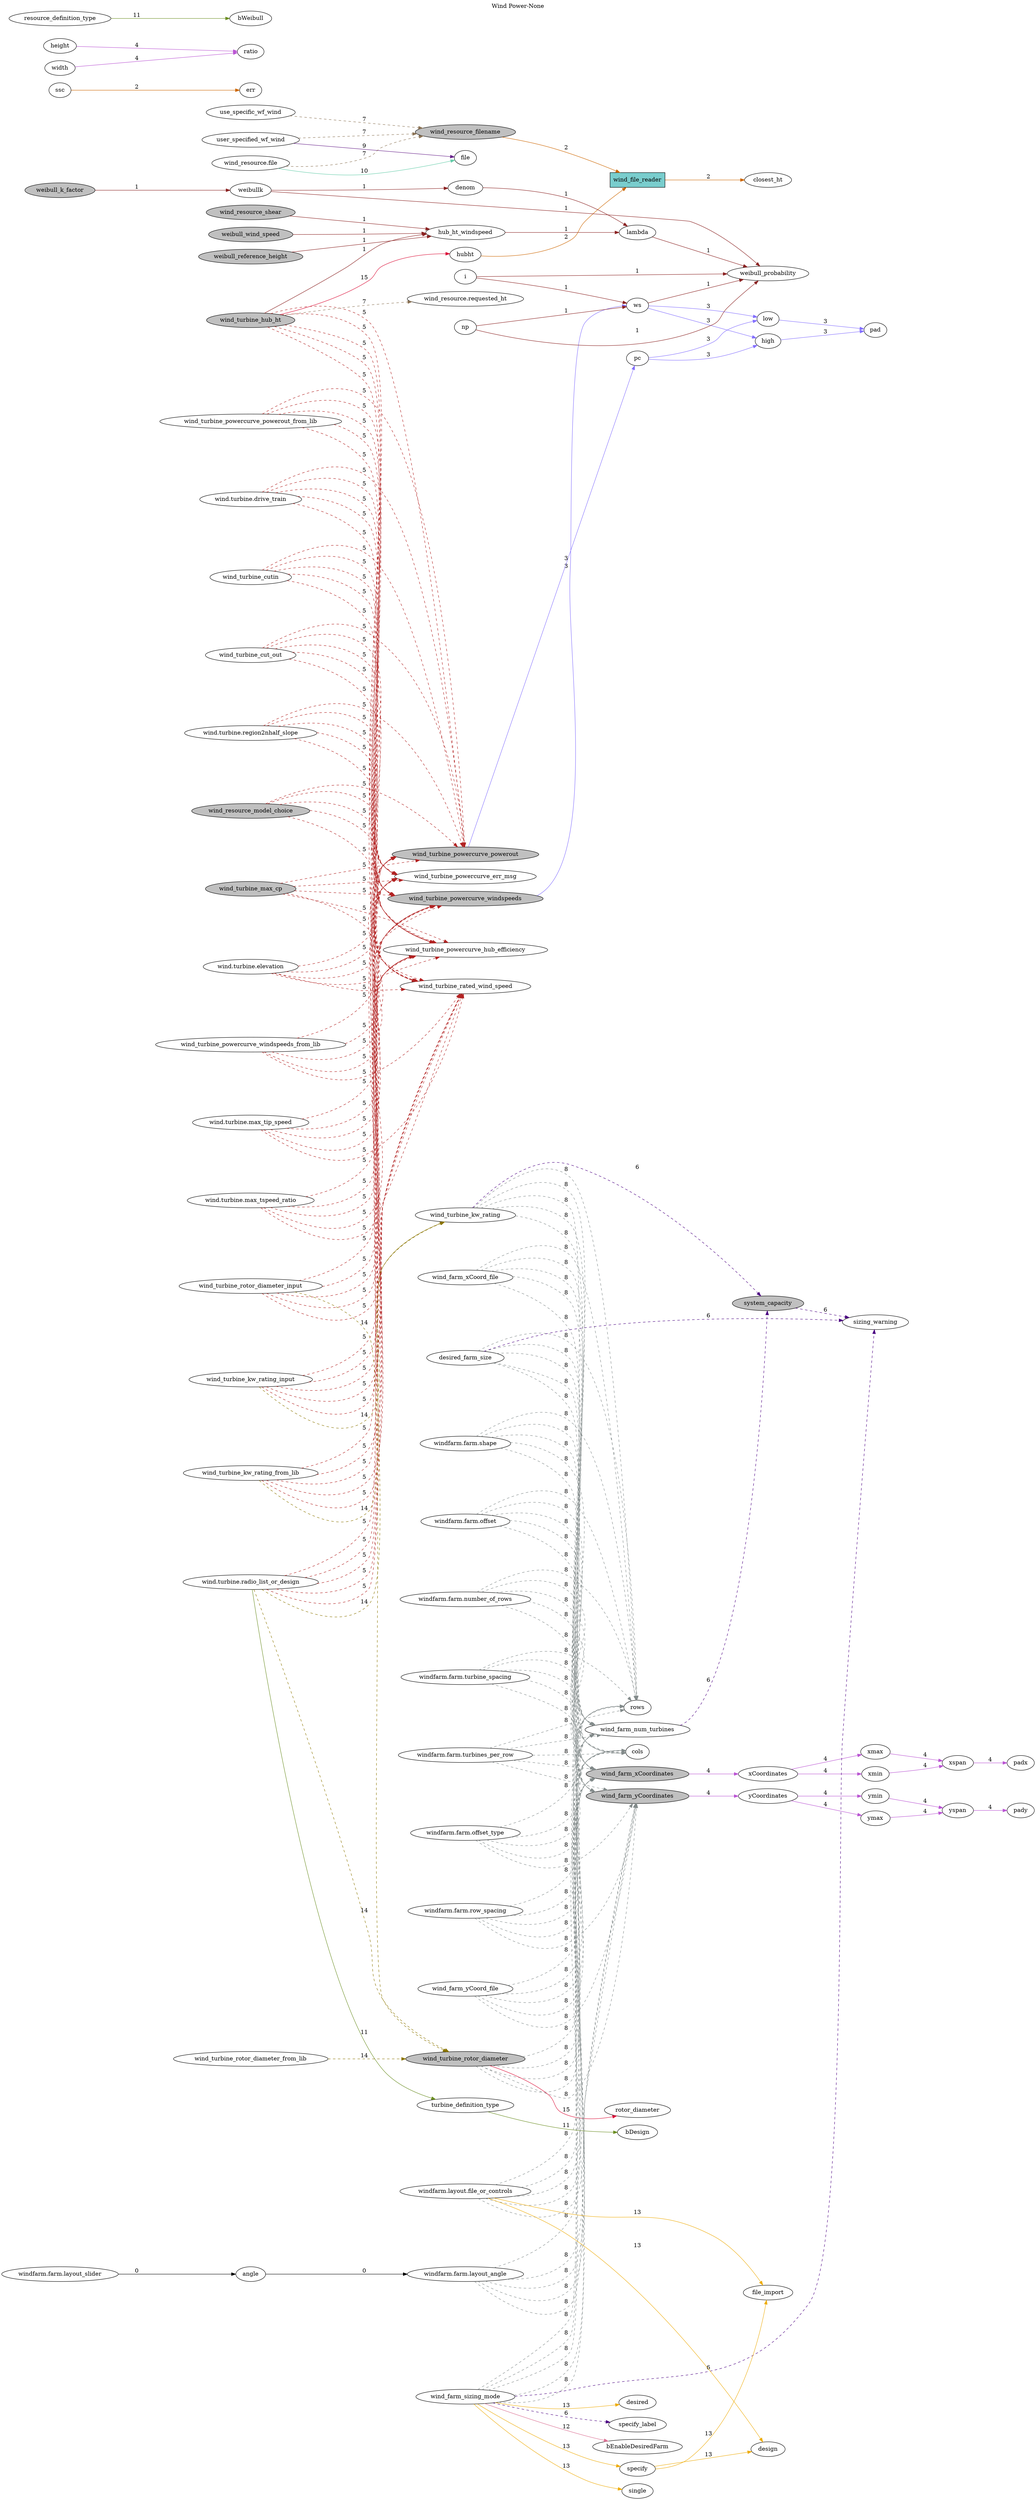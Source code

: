 digraph WindPower_None {
	label ="Wind Power-None";
	labelloc=top;
	rankdir=LR;
	ranksep="1";
	"wind_file_reader" [shape=polygon, style=filled, fillcolor=darkslategray3]
	"wind_resource_filename" [style=filled, fillcolor=grey]
	"weibull_reference_height" [style=filled, fillcolor=grey]
	"wind_farm_yCoordinates" [style=filled, fillcolor=grey]
	"wind_resource_shear" [style=filled, fillcolor=grey]
	"wind_farm_xCoordinates" [style=filled, fillcolor=grey]
	"weibull_k_factor" [style=filled, fillcolor=grey]
	"weibull_wind_speed" [style=filled, fillcolor=grey]
	"wind_turbine_powercurve_windspeeds" [style=filled, fillcolor=grey]
	"wind_resource_model_choice" [style=filled, fillcolor=grey]
	"wind_turbine_rotor_diameter" [style=filled, fillcolor=grey]
	"wind_turbine_powercurve_powerout" [style=filled, fillcolor=grey]
	"wind_turbine_max_cp" [style=filled, fillcolor=grey]
	"wind_turbine_hub_ht" [style=filled, fillcolor=grey]
	"system_capacity" [style=filled, fillcolor=grey]

	"angle" -> "windfarm.farm.layout_angle" [label=0, color = black];
	"hub_ht_windspeed" -> "lambda" [label=1, color = brown4];
	"i" -> "ws" [label=1, color = brown4];
	"i" -> "weibull_probability" [label=1, color = brown4];
	"wind_file_reader" -> "closest_ht" [label=2, color = darkorange3];
	"ssc" -> "err" [label=2, color = darkorange3];
	"hubht" -> "wind_file_reader" [label=2, color = darkorange3];
	"low" -> "pad" [label=3, color = lightslateblue];
	"high" -> "pad" [label=3, color = lightslateblue];
	"pc" -> "high" [label=3, color = lightslateblue];
	"pc" -> "low" [label=3, color = lightslateblue];
	"yspan" -> "pady" [label=4, color = mediumorchid];
	"xspan" -> "padx" [label=4, color = mediumorchid];
	"ymin" -> "yspan" [label=4, color = mediumorchid];
	"xmin" -> "xspan" [label=4, color = mediumorchid];
	"height" -> "ratio" [label=4, color = mediumorchid];
	"np" -> "ws" [label=1, color = brown4];
	"np" -> "weibull_probability" [label=1, color = brown4];
	"width" -> "ratio" [label=4, color = mediumorchid];
	"yCoordinates" -> "ymax" [label=4, color = mediumorchid];
	"yCoordinates" -> "ymin" [label=4, color = mediumorchid];
	"wind_turbine_powercurve_windspeeds_from_lib" -> "wind_turbine_powercurve_windspeeds" [label=5, style=dashed, color = firebrick];
	"wind_turbine_powercurve_windspeeds_from_lib" -> "wind_turbine_powercurve_powerout" [label=5, style=dashed, color = firebrick];
	"wind_turbine_powercurve_windspeeds_from_lib" -> "wind_turbine_rated_wind_speed" [label=5, style=dashed, color = firebrick];
	"wind_turbine_powercurve_windspeeds_from_lib" -> "wind_turbine_powercurve_err_msg" [label=5, style=dashed, color = firebrick];
	"wind_turbine_powercurve_windspeeds_from_lib" -> "wind_turbine_powercurve_hub_efficiency" [label=5, style=dashed, color = firebrick];
	"wind_farm_num_turbines" -> "system_capacity" [label=6, style=dashed, color = indigo];
	"wind.turbine.region2nhalf_slope" -> "wind_turbine_powercurve_windspeeds" [label=5, style=dashed, color = firebrick];
	"wind.turbine.region2nhalf_slope" -> "wind_turbine_powercurve_powerout" [label=5, style=dashed, color = firebrick];
	"wind.turbine.region2nhalf_slope" -> "wind_turbine_rated_wind_speed" [label=5, style=dashed, color = firebrick];
	"wind.turbine.region2nhalf_slope" -> "wind_turbine_powercurve_err_msg" [label=5, style=dashed, color = firebrick];
	"wind.turbine.region2nhalf_slope" -> "wind_turbine_powercurve_hub_efficiency" [label=5, style=dashed, color = firebrick];
	"use_specific_wf_wind" -> "wind_resource_filename" [label=7, style=dashed, color = burlywood4];
	"wind_resource_filename" -> "wind_file_reader" [label=2, color = darkorange3];
	"windfarm.farm.shape" -> "wind_farm_num_turbines" [label=8, style=dashed, color = azure4];
	"windfarm.farm.shape" -> "wind_farm_xCoordinates" [label=8, style=dashed, color = azure4];
	"windfarm.farm.shape" -> "wind_farm_yCoordinates" [label=8, style=dashed, color = azure4];
	"windfarm.farm.shape" -> "rows" [label=8, style=dashed, color = azure4];
	"windfarm.farm.shape" -> "cols" [label=8, style=dashed, color = azure4];
	"windfarm.farm.offset_type" -> "wind_farm_num_turbines" [label=8, style=dashed, color = azure4];
	"windfarm.farm.offset_type" -> "wind_farm_xCoordinates" [label=8, style=dashed, color = azure4];
	"windfarm.farm.offset_type" -> "wind_farm_yCoordinates" [label=8, style=dashed, color = azure4];
	"windfarm.farm.offset_type" -> "rows" [label=8, style=dashed, color = azure4];
	"windfarm.farm.offset_type" -> "cols" [label=8, style=dashed, color = azure4];
	"user_specified_wf_wind" -> "wind_resource_filename" [label=7, style=dashed, color = burlywood4];
	"user_specified_wf_wind" -> "file" [label=9, color = darkorchid4];
	"wind_farm_xCoord_file" -> "wind_farm_num_turbines" [label=8, style=dashed, color = azure4];
	"wind_farm_xCoord_file" -> "wind_farm_xCoordinates" [label=8, style=dashed, color = azure4];
	"wind_farm_xCoord_file" -> "wind_farm_yCoordinates" [label=8, style=dashed, color = azure4];
	"wind_farm_xCoord_file" -> "rows" [label=8, style=dashed, color = azure4];
	"wind_farm_xCoord_file" -> "cols" [label=8, style=dashed, color = azure4];
	"wind_resource.file" -> "wind_resource_filename" [label=7, style=dashed, color = burlywood4];
	"wind_resource.file" -> "file" [label=10, color = aquamarine3];
	"windfarm.farm.turbine_spacing" -> "wind_farm_num_turbines" [label=8, style=dashed, color = azure4];
	"windfarm.farm.turbine_spacing" -> "wind_farm_xCoordinates" [label=8, style=dashed, color = azure4];
	"windfarm.farm.turbine_spacing" -> "wind_farm_yCoordinates" [label=8, style=dashed, color = azure4];
	"windfarm.farm.turbine_spacing" -> "rows" [label=8, style=dashed, color = azure4];
	"windfarm.farm.turbine_spacing" -> "cols" [label=8, style=dashed, color = azure4];
	"wind_farm_yCoord_file" -> "wind_farm_num_turbines" [label=8, style=dashed, color = azure4];
	"wind_farm_yCoord_file" -> "wind_farm_xCoordinates" [label=8, style=dashed, color = azure4];
	"wind_farm_yCoord_file" -> "wind_farm_yCoordinates" [label=8, style=dashed, color = azure4];
	"wind_farm_yCoord_file" -> "rows" [label=8, style=dashed, color = azure4];
	"wind_farm_yCoord_file" -> "cols" [label=8, style=dashed, color = azure4];
	"weibull_reference_height" -> "hub_ht_windspeed" [label=1, color = brown4];
	"resource_definition_type" -> "bWeibull" [label=11, color = olivedrab];
	"wind_farm_yCoordinates" -> "yCoordinates" [label=4, color = mediumorchid];
	"wind.turbine.max_tip_speed" -> "wind_turbine_powercurve_windspeeds" [label=5, style=dashed, color = firebrick];
	"wind.turbine.max_tip_speed" -> "wind_turbine_powercurve_powerout" [label=5, style=dashed, color = firebrick];
	"wind.turbine.max_tip_speed" -> "wind_turbine_rated_wind_speed" [label=5, style=dashed, color = firebrick];
	"wind.turbine.max_tip_speed" -> "wind_turbine_powercurve_err_msg" [label=5, style=dashed, color = firebrick];
	"wind.turbine.max_tip_speed" -> "wind_turbine_powercurve_hub_efficiency" [label=5, style=dashed, color = firebrick];
	"wind_resource_shear" -> "hub_ht_windspeed" [label=1, color = brown4];
	"windfarm.farm.offset" -> "wind_farm_num_turbines" [label=8, style=dashed, color = azure4];
	"windfarm.farm.offset" -> "wind_farm_xCoordinates" [label=8, style=dashed, color = azure4];
	"windfarm.farm.offset" -> "wind_farm_yCoordinates" [label=8, style=dashed, color = azure4];
	"windfarm.farm.offset" -> "rows" [label=8, style=dashed, color = azure4];
	"windfarm.farm.offset" -> "cols" [label=8, style=dashed, color = azure4];
	"lambda" -> "weibull_probability" [label=1, color = brown4];
	"windfarm.farm.number_of_rows" -> "wind_farm_num_turbines" [label=8, style=dashed, color = azure4];
	"windfarm.farm.number_of_rows" -> "wind_farm_xCoordinates" [label=8, style=dashed, color = azure4];
	"windfarm.farm.number_of_rows" -> "wind_farm_yCoordinates" [label=8, style=dashed, color = azure4];
	"windfarm.farm.number_of_rows" -> "rows" [label=8, style=dashed, color = azure4];
	"windfarm.farm.number_of_rows" -> "cols" [label=8, style=dashed, color = azure4];
	"weibullk" -> "denom" [label=1, color = brown4];
	"weibullk" -> "weibull_probability" [label=1, color = brown4];
	"denom" -> "lambda" [label=1, color = brown4];
	"wind_turbine_cutin" -> "wind_turbine_powercurve_windspeeds" [label=5, style=dashed, color = firebrick];
	"wind_turbine_cutin" -> "wind_turbine_powercurve_powerout" [label=5, style=dashed, color = firebrick];
	"wind_turbine_cutin" -> "wind_turbine_rated_wind_speed" [label=5, style=dashed, color = firebrick];
	"wind_turbine_cutin" -> "wind_turbine_powercurve_err_msg" [label=5, style=dashed, color = firebrick];
	"wind_turbine_cutin" -> "wind_turbine_powercurve_hub_efficiency" [label=5, style=dashed, color = firebrick];
	"windfarm.farm.layout_slider" -> "angle" [label=0, color = black];
	"wind_farm_xCoordinates" -> "xCoordinates" [label=4, color = mediumorchid];
	"wind_turbine_powercurve_powerout_from_lib" -> "wind_turbine_powercurve_windspeeds" [label=5, style=dashed, color = firebrick];
	"wind_turbine_powercurve_powerout_from_lib" -> "wind_turbine_powercurve_powerout" [label=5, style=dashed, color = firebrick];
	"wind_turbine_powercurve_powerout_from_lib" -> "wind_turbine_rated_wind_speed" [label=5, style=dashed, color = firebrick];
	"wind_turbine_powercurve_powerout_from_lib" -> "wind_turbine_powercurve_err_msg" [label=5, style=dashed, color = firebrick];
	"wind_turbine_powercurve_powerout_from_lib" -> "wind_turbine_powercurve_hub_efficiency" [label=5, style=dashed, color = firebrick];
	"windfarm.farm.layout_angle" -> "wind_farm_num_turbines" [label=8, style=dashed, color = azure4];
	"windfarm.farm.layout_angle" -> "wind_farm_xCoordinates" [label=8, style=dashed, color = azure4];
	"windfarm.farm.layout_angle" -> "wind_farm_yCoordinates" [label=8, style=dashed, color = azure4];
	"windfarm.farm.layout_angle" -> "rows" [label=8, style=dashed, color = azure4];
	"windfarm.farm.layout_angle" -> "cols" [label=8, style=dashed, color = azure4];
	"wind.turbine.max_tspeed_ratio" -> "wind_turbine_powercurve_windspeeds" [label=5, style=dashed, color = firebrick];
	"wind.turbine.max_tspeed_ratio" -> "wind_turbine_powercurve_powerout" [label=5, style=dashed, color = firebrick];
	"wind.turbine.max_tspeed_ratio" -> "wind_turbine_rated_wind_speed" [label=5, style=dashed, color = firebrick];
	"wind.turbine.max_tspeed_ratio" -> "wind_turbine_powercurve_err_msg" [label=5, style=dashed, color = firebrick];
	"wind.turbine.max_tspeed_ratio" -> "wind_turbine_powercurve_hub_efficiency" [label=5, style=dashed, color = firebrick];
	"wind_farm_sizing_mode" -> "specify_label" [label=6, style=dashed, color = indigo];
	"wind_farm_sizing_mode" -> "sizing_warning" [label=6, style=dashed, color = indigo];
	"wind_farm_sizing_mode" -> "wind_farm_num_turbines" [label=8, style=dashed, color = azure4];
	"wind_farm_sizing_mode" -> "wind_farm_xCoordinates" [label=8, style=dashed, color = azure4];
	"wind_farm_sizing_mode" -> "wind_farm_yCoordinates" [label=8, style=dashed, color = azure4];
	"wind_farm_sizing_mode" -> "rows" [label=8, style=dashed, color = azure4];
	"wind_farm_sizing_mode" -> "cols" [label=8, style=dashed, color = azure4];
	"wind_farm_sizing_mode" -> "bEnableDesiredFarm" [label=12, color = palevioletred];
	"wind_farm_sizing_mode" -> "single" [label=13, color = darkgoldenrod2];
	"wind_farm_sizing_mode" -> "desired" [label=13, color = darkgoldenrod2];
	"wind_farm_sizing_mode" -> "specify" [label=13, color = darkgoldenrod2];
	"wind_turbine_kw_rating" -> "system_capacity" [label=6, style=dashed, color = indigo];
	"wind_turbine_kw_rating" -> "wind_farm_num_turbines" [label=8, style=dashed, color = azure4];
	"wind_turbine_kw_rating" -> "wind_farm_xCoordinates" [label=8, style=dashed, color = azure4];
	"wind_turbine_kw_rating" -> "wind_farm_yCoordinates" [label=8, style=dashed, color = azure4];
	"wind_turbine_kw_rating" -> "rows" [label=8, style=dashed, color = azure4];
	"wind_turbine_kw_rating" -> "cols" [label=8, style=dashed, color = azure4];
	"wind.turbine.radio_list_or_design" -> "wind_turbine_powercurve_windspeeds" [label=5, style=dashed, color = firebrick];
	"wind.turbine.radio_list_or_design" -> "wind_turbine_powercurve_powerout" [label=5, style=dashed, color = firebrick];
	"wind.turbine.radio_list_or_design" -> "wind_turbine_rated_wind_speed" [label=5, style=dashed, color = firebrick];
	"wind.turbine.radio_list_or_design" -> "wind_turbine_powercurve_err_msg" [label=5, style=dashed, color = firebrick];
	"wind.turbine.radio_list_or_design" -> "wind_turbine_powercurve_hub_efficiency" [label=5, style=dashed, color = firebrick];
	"wind.turbine.radio_list_or_design" -> "wind_turbine_kw_rating" [label=14, style=dashed, color = gold4];
	"wind.turbine.radio_list_or_design" -> "wind_turbine_rotor_diameter" [label=14, style=dashed, color = gold4];
	"wind.turbine.radio_list_or_design" -> "turbine_definition_type" [label=11, color = olivedrab];
	"weibull_k_factor" -> "weibullk" [label=1, color = brown4];
	"wind_turbine_kw_rating_from_lib" -> "wind_turbine_powercurve_windspeeds" [label=5, style=dashed, color = firebrick];
	"wind_turbine_kw_rating_from_lib" -> "wind_turbine_powercurve_powerout" [label=5, style=dashed, color = firebrick];
	"wind_turbine_kw_rating_from_lib" -> "wind_turbine_rated_wind_speed" [label=5, style=dashed, color = firebrick];
	"wind_turbine_kw_rating_from_lib" -> "wind_turbine_powercurve_err_msg" [label=5, style=dashed, color = firebrick];
	"wind_turbine_kw_rating_from_lib" -> "wind_turbine_powercurve_hub_efficiency" [label=5, style=dashed, color = firebrick];
	"wind_turbine_kw_rating_from_lib" -> "wind_turbine_kw_rating" [label=14, style=dashed, color = gold4];
	"xmax" -> "xspan" [label=4, color = mediumorchid];
	"ws" -> "high" [label=3, color = lightslateblue];
	"ws" -> "low" [label=3, color = lightslateblue];
	"ws" -> "weibull_probability" [label=1, color = brown4];
	"weibull_wind_speed" -> "hub_ht_windspeed" [label=1, color = brown4];
	"wind.turbine.drive_train" -> "wind_turbine_powercurve_windspeeds" [label=5, style=dashed, color = firebrick];
	"wind.turbine.drive_train" -> "wind_turbine_powercurve_powerout" [label=5, style=dashed, color = firebrick];
	"wind.turbine.drive_train" -> "wind_turbine_rated_wind_speed" [label=5, style=dashed, color = firebrick];
	"wind.turbine.drive_train" -> "wind_turbine_powercurve_err_msg" [label=5, style=dashed, color = firebrick];
	"wind.turbine.drive_train" -> "wind_turbine_powercurve_hub_efficiency" [label=5, style=dashed, color = firebrick];
	"wind.turbine.elevation" -> "wind_turbine_powercurve_windspeeds" [label=5, style=dashed, color = firebrick];
	"wind.turbine.elevation" -> "wind_turbine_powercurve_powerout" [label=5, style=dashed, color = firebrick];
	"wind.turbine.elevation" -> "wind_turbine_rated_wind_speed" [label=5, style=dashed, color = firebrick];
	"wind.turbine.elevation" -> "wind_turbine_powercurve_err_msg" [label=5, style=dashed, color = firebrick];
	"wind.turbine.elevation" -> "wind_turbine_powercurve_hub_efficiency" [label=5, style=dashed, color = firebrick];
	"windfarm.layout.file_or_controls" -> "wind_farm_num_turbines" [label=8, style=dashed, color = azure4];
	"windfarm.layout.file_or_controls" -> "wind_farm_xCoordinates" [label=8, style=dashed, color = azure4];
	"windfarm.layout.file_or_controls" -> "wind_farm_yCoordinates" [label=8, style=dashed, color = azure4];
	"windfarm.layout.file_or_controls" -> "rows" [label=8, style=dashed, color = azure4];
	"windfarm.layout.file_or_controls" -> "cols" [label=8, style=dashed, color = azure4];
	"windfarm.layout.file_or_controls" -> "design" [label=13, color = darkgoldenrod2];
	"windfarm.layout.file_or_controls" -> "file_import" [label=13, color = darkgoldenrod2];
	"wind_turbine_powercurve_windspeeds" -> "ws" [label=3, color = lightslateblue];
	"wind_turbine_cut_out" -> "wind_turbine_powercurve_windspeeds" [label=5, style=dashed, color = firebrick];
	"wind_turbine_cut_out" -> "wind_turbine_powercurve_powerout" [label=5, style=dashed, color = firebrick];
	"wind_turbine_cut_out" -> "wind_turbine_rated_wind_speed" [label=5, style=dashed, color = firebrick];
	"wind_turbine_cut_out" -> "wind_turbine_powercurve_err_msg" [label=5, style=dashed, color = firebrick];
	"wind_turbine_cut_out" -> "wind_turbine_powercurve_hub_efficiency" [label=5, style=dashed, color = firebrick];
	"wind_resource_model_choice" -> "wind_turbine_powercurve_windspeeds" [label=5, style=dashed, color = firebrick];
	"wind_resource_model_choice" -> "wind_turbine_powercurve_powerout" [label=5, style=dashed, color = firebrick];
	"wind_resource_model_choice" -> "wind_turbine_rated_wind_speed" [label=5, style=dashed, color = firebrick];
	"wind_resource_model_choice" -> "wind_turbine_powercurve_err_msg" [label=5, style=dashed, color = firebrick];
	"wind_resource_model_choice" -> "wind_turbine_powercurve_hub_efficiency" [label=5, style=dashed, color = firebrick];
	"wind_turbine_rotor_diameter" -> "wind_farm_num_turbines" [label=8, style=dashed, color = azure4];
	"wind_turbine_rotor_diameter" -> "wind_farm_xCoordinates" [label=8, style=dashed, color = azure4];
	"wind_turbine_rotor_diameter" -> "wind_farm_yCoordinates" [label=8, style=dashed, color = azure4];
	"wind_turbine_rotor_diameter" -> "rows" [label=8, style=dashed, color = azure4];
	"wind_turbine_rotor_diameter" -> "cols" [label=8, style=dashed, color = azure4];
	"wind_turbine_rotor_diameter" -> "rotor_diameter" [label=15, color = crimson];
	"xCoordinates" -> "xmax" [label=4, color = mediumorchid];
	"xCoordinates" -> "xmin" [label=4, color = mediumorchid];
	"desired_farm_size" -> "sizing_warning" [label=6, style=dashed, color = indigo];
	"desired_farm_size" -> "wind_farm_num_turbines" [label=8, style=dashed, color = azure4];
	"desired_farm_size" -> "wind_farm_xCoordinates" [label=8, style=dashed, color = azure4];
	"desired_farm_size" -> "wind_farm_yCoordinates" [label=8, style=dashed, color = azure4];
	"desired_farm_size" -> "rows" [label=8, style=dashed, color = azure4];
	"desired_farm_size" -> "cols" [label=8, style=dashed, color = azure4];
	"wind_turbine_kw_rating_input" -> "wind_turbine_powercurve_windspeeds" [label=5, style=dashed, color = firebrick];
	"wind_turbine_kw_rating_input" -> "wind_turbine_powercurve_powerout" [label=5, style=dashed, color = firebrick];
	"wind_turbine_kw_rating_input" -> "wind_turbine_rated_wind_speed" [label=5, style=dashed, color = firebrick];
	"wind_turbine_kw_rating_input" -> "wind_turbine_powercurve_err_msg" [label=5, style=dashed, color = firebrick];
	"wind_turbine_kw_rating_input" -> "wind_turbine_powercurve_hub_efficiency" [label=5, style=dashed, color = firebrick];
	"wind_turbine_kw_rating_input" -> "wind_turbine_kw_rating" [label=14, style=dashed, color = gold4];
	"wind_turbine_powercurve_powerout" -> "pc" [label=3, color = lightslateblue];
	"wind_turbine_max_cp" -> "wind_turbine_powercurve_windspeeds" [label=5, style=dashed, color = firebrick];
	"wind_turbine_max_cp" -> "wind_turbine_powercurve_powerout" [label=5, style=dashed, color = firebrick];
	"wind_turbine_max_cp" -> "wind_turbine_rated_wind_speed" [label=5, style=dashed, color = firebrick];
	"wind_turbine_max_cp" -> "wind_turbine_powercurve_err_msg" [label=5, style=dashed, color = firebrick];
	"wind_turbine_max_cp" -> "wind_turbine_powercurve_hub_efficiency" [label=5, style=dashed, color = firebrick];
	"ymax" -> "yspan" [label=4, color = mediumorchid];
	"windfarm.farm.turbines_per_row" -> "wind_farm_num_turbines" [label=8, style=dashed, color = azure4];
	"windfarm.farm.turbines_per_row" -> "wind_farm_xCoordinates" [label=8, style=dashed, color = azure4];
	"windfarm.farm.turbines_per_row" -> "wind_farm_yCoordinates" [label=8, style=dashed, color = azure4];
	"windfarm.farm.turbines_per_row" -> "rows" [label=8, style=dashed, color = azure4];
	"windfarm.farm.turbines_per_row" -> "cols" [label=8, style=dashed, color = azure4];
	"windfarm.farm.row_spacing" -> "wind_farm_num_turbines" [label=8, style=dashed, color = azure4];
	"windfarm.farm.row_spacing" -> "wind_farm_xCoordinates" [label=8, style=dashed, color = azure4];
	"windfarm.farm.row_spacing" -> "wind_farm_yCoordinates" [label=8, style=dashed, color = azure4];
	"windfarm.farm.row_spacing" -> "rows" [label=8, style=dashed, color = azure4];
	"windfarm.farm.row_spacing" -> "cols" [label=8, style=dashed, color = azure4];
	"wind_turbine_rotor_diameter_from_lib" -> "wind_turbine_rotor_diameter" [label=14, style=dashed, color = gold4];
	"specify" -> "design" [label=13, color = darkgoldenrod2];
	"specify" -> "file_import" [label=13, color = darkgoldenrod2];
	"wind_turbine_hub_ht" -> "wind_resource.requested_ht" [label=7, style=dashed, color = burlywood4];
	"wind_turbine_hub_ht" -> "wind_turbine_powercurve_windspeeds" [label=5, style=dashed, color = firebrick];
	"wind_turbine_hub_ht" -> "wind_turbine_powercurve_powerout" [label=5, style=dashed, color = firebrick];
	"wind_turbine_hub_ht" -> "wind_turbine_rated_wind_speed" [label=5, style=dashed, color = firebrick];
	"wind_turbine_hub_ht" -> "wind_turbine_powercurve_err_msg" [label=5, style=dashed, color = firebrick];
	"wind_turbine_hub_ht" -> "wind_turbine_powercurve_hub_efficiency" [label=5, style=dashed, color = firebrick];
	"wind_turbine_hub_ht" -> "hubht" [label=15, color = crimson];
	"wind_turbine_hub_ht" -> "hub_ht_windspeed" [label=1, color = brown4];
	"turbine_definition_type" -> "bDesign" [label=11, color = olivedrab];
	"wind_turbine_rotor_diameter_input" -> "wind_turbine_powercurve_windspeeds" [label=5, style=dashed, color = firebrick];
	"wind_turbine_rotor_diameter_input" -> "wind_turbine_powercurve_powerout" [label=5, style=dashed, color = firebrick];
	"wind_turbine_rotor_diameter_input" -> "wind_turbine_rated_wind_speed" [label=5, style=dashed, color = firebrick];
	"wind_turbine_rotor_diameter_input" -> "wind_turbine_powercurve_err_msg" [label=5, style=dashed, color = firebrick];
	"wind_turbine_rotor_diameter_input" -> "wind_turbine_powercurve_hub_efficiency" [label=5, style=dashed, color = firebrick];
	"wind_turbine_rotor_diameter_input" -> "wind_turbine_rotor_diameter" [label=14, style=dashed, color = gold4];
	"system_capacity" -> "sizing_warning" [label=6, style=dashed, color = indigo];
}